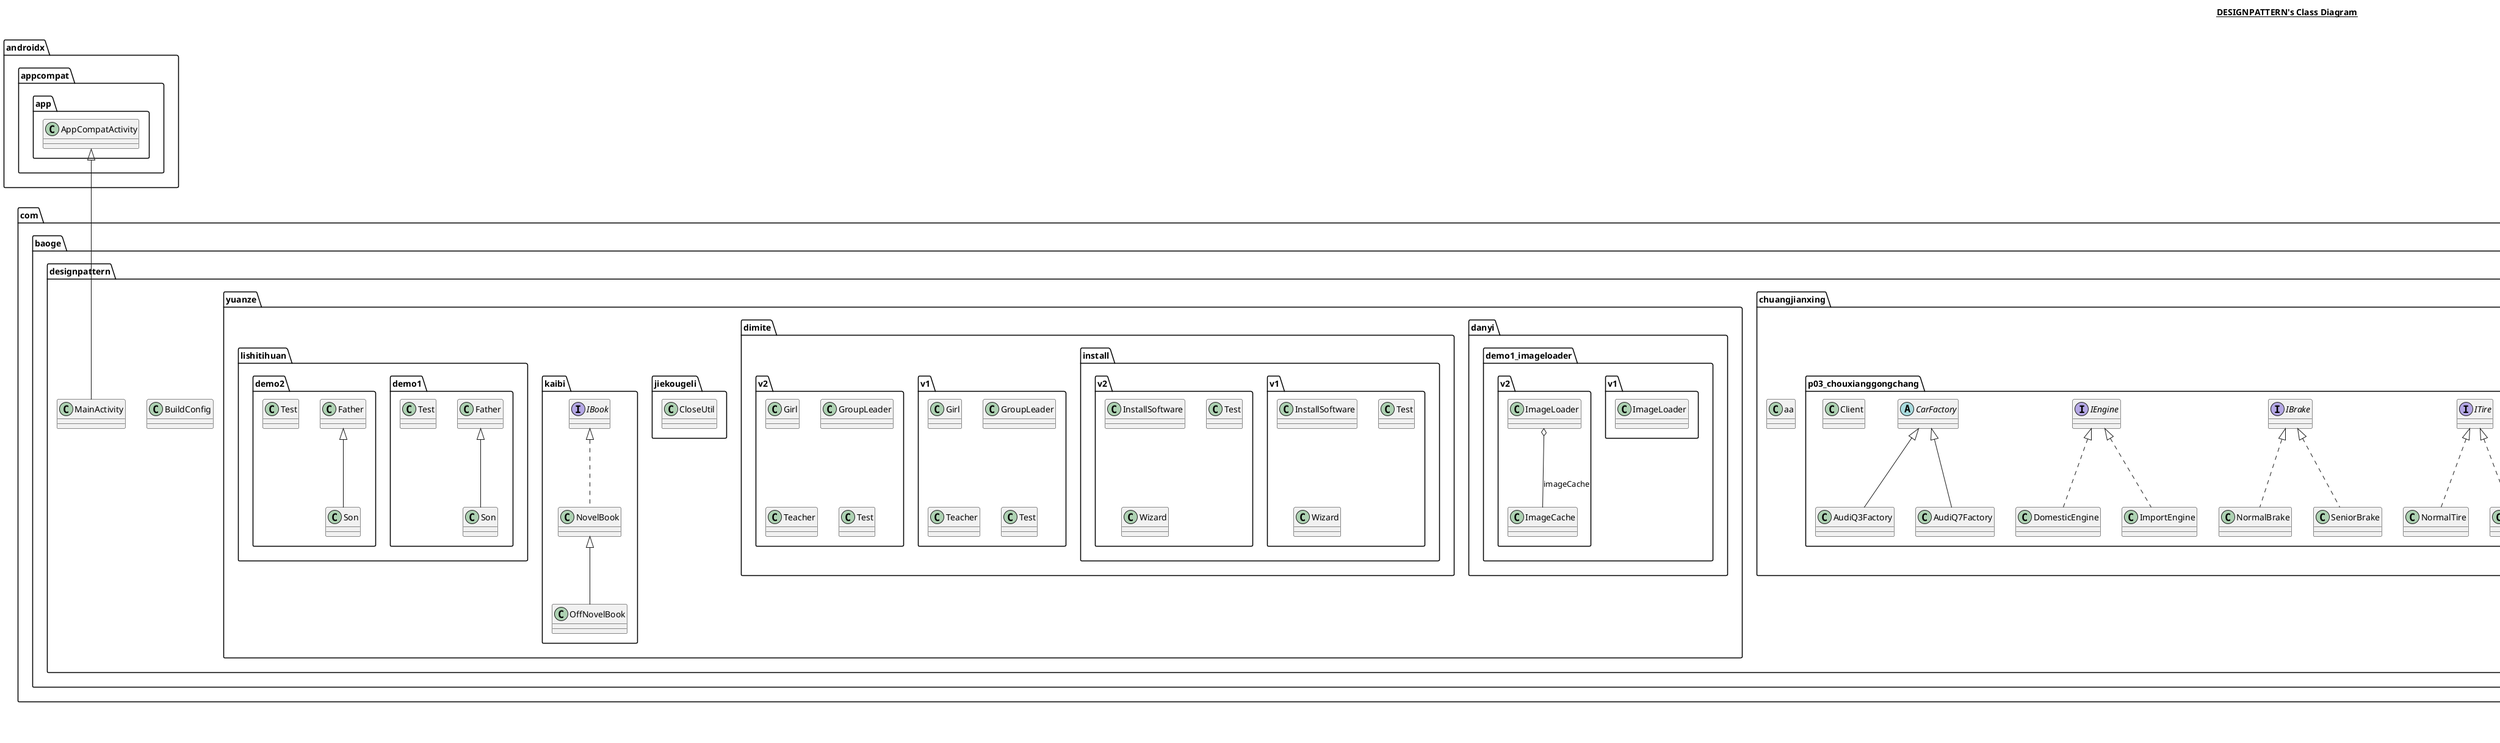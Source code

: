 @startuml

title __DESIGNPATTERN's Class Diagram__\n

  namespace com.baoge.designpattern {
    class com.baoge.designpattern.BuildConfig {
    }
  }
  

  namespace com.baoge.designpattern {
    class com.baoge.designpattern.MainActivity {
    }
  }
  

  namespace com.baoge.designpattern {
    namespace chuangjianxing {
      class com.baoge.designpattern.chuangjianxing.aa {
      }
    }
  }
  

  namespace com.baoge.designpattern {
    namespace chuangjianxing {
      namespace danli.dcl.v1 {
        class com.baoge.designpattern.chuangjianxing.danli.dcl.v1.Sigleton {
        }
      }
    }
  }
  

  namespace com.baoge.designpattern {
    namespace chuangjianxing {
      namespace danli.dcl.v2 {
        class com.baoge.designpattern.chuangjianxing.danli.dcl.v2.Sigleton {
        }
      }
    }
  }
  

  namespace com.baoge.designpattern {
    namespace chuangjianxing {
      namespace danli.ehan {
        class com.baoge.designpattern.chuangjianxing.danli.ehan.Sigleton {
        }
      }
    }
  }
  

  namespace com.baoge.designpattern {
    namespace chuangjianxing {
      namespace danli.jingtaineibulei {
        class com.baoge.designpattern.chuangjianxing.danli.jingtaineibulei.Sigleton {
        }
      }
    }
  }
  

  namespace com.baoge.designpattern {
    namespace chuangjianxing {
      namespace danli.lanhan.v1 {
        class com.baoge.designpattern.chuangjianxing.danli.lanhan.v1.Sigleton {
        }
      }
    }
  }
  

  namespace com.baoge.designpattern {
    namespace chuangjianxing {
      namespace danli.lanhan.v2 {
        class com.baoge.designpattern.chuangjianxing.danli.lanhan.v2.Sigleton {
        }
      }
    }
  }
  

  namespace com.baoge.designpattern {
    namespace chuangjianxing {
      namespace danli.meiju {
        class com.baoge.designpattern.chuangjianxing.danli.meiju.Client {
        }
      }
    }
  }
  

  namespace com.baoge.designpattern {
    namespace chuangjianxing {
      namespace danli.meiju {
        enum SingletonEnum {
        }
      }
    }
  }
  

  namespace com.baoge.designpattern {
    namespace chuangjianxing {
      namespace danli.v1 {
        class com.baoge.designpattern.chuangjianxing.danli.v1.Client {
        }
      }
    }
  }
  

  namespace com.baoge.designpattern {
    namespace chuangjianxing {
      namespace danli.v1 {
        class com.baoge.designpattern.chuangjianxing.danli.v1.Sigleton {
        }
      }
    }
  }
  

  namespace com.baoge.designpattern {
    namespace chuangjianxing {
      namespace p02_gongchang.v1 {
        abstract class com.baoge.designpattern.chuangjianxing.p02_gongchang.v1.AbsHumanFactory {
        }
      }
    }
  }
  

  namespace com.baoge.designpattern {
    namespace chuangjianxing {
      namespace p02_gongchang.v1 {
        class com.baoge.designpattern.chuangjianxing.p02_gongchang.v1.Client {
        }
      }
    }
  }
  

  namespace com.baoge.designpattern {
    namespace chuangjianxing {
      namespace p02_gongchang.v1 {
        interface com.baoge.designpattern.chuangjianxing.p02_gongchang.v1.Human {
        }
      }
    }
  }
  

  namespace com.baoge.designpattern {
    namespace chuangjianxing {
      namespace p02_gongchang.v1 {
        class com.baoge.designpattern.chuangjianxing.p02_gongchang.v1.HumanFactory {
        }
      }
    }
  }
  

  namespace com.baoge.designpattern {
    namespace chuangjianxing {
      namespace p02_gongchang.v1 {
        class com.baoge.designpattern.chuangjianxing.p02_gongchang.v1.WhiteHuman {
        }
      }
    }
  }
  

  namespace com.baoge.designpattern {
    namespace chuangjianxing {
      namespace p02_gongchang.v1 {
        class com.baoge.designpattern.chuangjianxing.p02_gongchang.v1.YellowHuman {
        }
      }
    }
  }
  

  namespace com.baoge.designpattern {
    namespace chuangjianxing {
      namespace p02_gongchang.v2_duogegongchang {
        abstract class com.baoge.designpattern.chuangjianxing.p02_gongchang.v2_duogegongchang.AbsHumanFactory {
        }
      }
    }
  }
  

  namespace com.baoge.designpattern {
    namespace chuangjianxing {
      namespace p02_gongchang.v2_duogegongchang {
        class com.baoge.designpattern.chuangjianxing.p02_gongchang.v2_duogegongchang.Client {
        }
      }
    }
  }
  

  namespace com.baoge.designpattern {
    namespace chuangjianxing {
      namespace p02_gongchang.v2_duogegongchang {
        interface com.baoge.designpattern.chuangjianxing.p02_gongchang.v2_duogegongchang.Human {
        }
      }
    }
  }
  

  namespace com.baoge.designpattern {
    namespace chuangjianxing {
      namespace p02_gongchang.v2_duogegongchang {
        class com.baoge.designpattern.chuangjianxing.p02_gongchang.v2_duogegongchang.WhiteHuman {
        }
      }
    }
  }
  

  namespace com.baoge.designpattern {
    namespace chuangjianxing {
      namespace p02_gongchang.v2_duogegongchang {
        class com.baoge.designpattern.chuangjianxing.p02_gongchang.v2_duogegongchang.WhiteHumanFactory {
        }
      }
    }
  }
  

  namespace com.baoge.designpattern {
    namespace chuangjianxing {
      namespace p02_gongchang.v2_duogegongchang {
        class com.baoge.designpattern.chuangjianxing.p02_gongchang.v2_duogegongchang.YellowHuman {
        }
      }
    }
  }
  

  namespace com.baoge.designpattern {
    namespace chuangjianxing {
      namespace p02_gongchang.v2_duogegongchang {
        class com.baoge.designpattern.chuangjianxing.p02_gongchang.v2_duogegongchang.YellowHumanFactory {
        }
      }
    }
  }
  

  namespace com.baoge.designpattern {
    namespace chuangjianxing {
      namespace p02_gongchang.v2_jdgc {
        class com.baoge.designpattern.chuangjianxing.p02_gongchang.v2_jdgc.Client {
        }
      }
    }
  }
  

  namespace com.baoge.designpattern {
    namespace chuangjianxing {
      namespace p02_gongchang.v2_jdgc {
        interface com.baoge.designpattern.chuangjianxing.p02_gongchang.v2_jdgc.Human {
        }
      }
    }
  }
  

  namespace com.baoge.designpattern {
    namespace chuangjianxing {
      namespace p02_gongchang.v2_jdgc {
        class com.baoge.designpattern.chuangjianxing.p02_gongchang.v2_jdgc.HumanFactory {
        }
      }
    }
  }
  

  namespace com.baoge.designpattern {
    namespace chuangjianxing {
      namespace p02_gongchang.v2_jdgc {
        class com.baoge.designpattern.chuangjianxing.p02_gongchang.v2_jdgc.WhiteHuman {
        }
      }
    }
  }
  

  namespace com.baoge.designpattern {
    namespace chuangjianxing {
      namespace p02_gongchang.v2_jdgc {
        class com.baoge.designpattern.chuangjianxing.p02_gongchang.v2_jdgc.YellowHuman {
        }
      }
    }
  }
  

  namespace com.baoge.designpattern {
    namespace chuangjianxing {
      namespace p03_chouxianggongchang {
        class com.baoge.designpattern.chuangjianxing.p03_chouxianggongchang.AudiQ3Factory {
        }
      }
    }
  }
  

  namespace com.baoge.designpattern {
    namespace chuangjianxing {
      namespace p03_chouxianggongchang {
        class com.baoge.designpattern.chuangjianxing.p03_chouxianggongchang.AudiQ7Factory {
        }
      }
    }
  }
  

  namespace com.baoge.designpattern {
    namespace chuangjianxing {
      namespace p03_chouxianggongchang {
        abstract class com.baoge.designpattern.chuangjianxing.p03_chouxianggongchang.CarFactory {
        }
      }
    }
  }
  

  namespace com.baoge.designpattern {
    namespace chuangjianxing {
      namespace p03_chouxianggongchang {
        class com.baoge.designpattern.chuangjianxing.p03_chouxianggongchang.Client {
        }
      }
    }
  }
  

  namespace com.baoge.designpattern {
    namespace chuangjianxing {
      namespace p03_chouxianggongchang {
        class com.baoge.designpattern.chuangjianxing.p03_chouxianggongchang.DomesticEngine {
        }
      }
    }
  }
  

  namespace com.baoge.designpattern {
    namespace chuangjianxing {
      namespace p03_chouxianggongchang {
        interface com.baoge.designpattern.chuangjianxing.p03_chouxianggongchang.IBrake {
        }
      }
    }
  }
  

  namespace com.baoge.designpattern {
    namespace chuangjianxing {
      namespace p03_chouxianggongchang {
        interface com.baoge.designpattern.chuangjianxing.p03_chouxianggongchang.IEngine {
        }
      }
    }
  }
  

  namespace com.baoge.designpattern {
    namespace chuangjianxing {
      namespace p03_chouxianggongchang {
        interface com.baoge.designpattern.chuangjianxing.p03_chouxianggongchang.ITire {
        }
      }
    }
  }
  

  namespace com.baoge.designpattern {
    namespace chuangjianxing {
      namespace p03_chouxianggongchang {
        class com.baoge.designpattern.chuangjianxing.p03_chouxianggongchang.ImportEngine {
        }
      }
    }
  }
  

  namespace com.baoge.designpattern {
    namespace chuangjianxing {
      namespace p03_chouxianggongchang {
        class com.baoge.designpattern.chuangjianxing.p03_chouxianggongchang.NormalBrake {
        }
      }
    }
  }
  

  namespace com.baoge.designpattern {
    namespace chuangjianxing {
      namespace p03_chouxianggongchang {
        class com.baoge.designpattern.chuangjianxing.p03_chouxianggongchang.NormalTire {
        }
      }
    }
  }
  

  namespace com.baoge.designpattern {
    namespace chuangjianxing {
      namespace p03_chouxianggongchang {
        class com.baoge.designpattern.chuangjianxing.p03_chouxianggongchang.SeniorBrake {
        }
      }
    }
  }
  

  namespace com.baoge.designpattern {
    namespace chuangjianxing {
      namespace p03_chouxianggongchang {
        class com.baoge.designpattern.chuangjianxing.p03_chouxianggongchang.SuvTire {
        }
      }
    }
  }
  

  namespace com.baoge.designpattern {
    namespace yuanze.danyi.demo1_imageloader.v1 {
      class com.baoge.designpattern.yuanze.danyi.demo1_imageloader.v1.ImageLoader {
      }
    }
  }
  

  namespace com.baoge.designpattern {
    namespace yuanze.danyi.demo1_imageloader.v2 {
      class com.baoge.designpattern.yuanze.danyi.demo1_imageloader.v2.ImageCache {
      }
    }
  }
  

  namespace com.baoge.designpattern {
    namespace yuanze.danyi.demo1_imageloader.v2 {
      class com.baoge.designpattern.yuanze.danyi.demo1_imageloader.v2.ImageLoader {
      }
    }
  }
  

  namespace com.baoge.designpattern {
    namespace yuanze.dimite.install.v1 {
      class com.baoge.designpattern.yuanze.dimite.install.v1.InstallSoftware {
      }
    }
  }
  

  namespace com.baoge.designpattern {
    namespace yuanze.dimite.install.v1 {
      class com.baoge.designpattern.yuanze.dimite.install.v1.Test {
      }
    }
  }
  

  namespace com.baoge.designpattern {
    namespace yuanze.dimite.install.v1 {
      class com.baoge.designpattern.yuanze.dimite.install.v1.Wizard {
      }
    }
  }
  

  namespace com.baoge.designpattern {
    namespace yuanze.dimite.install.v2 {
      class com.baoge.designpattern.yuanze.dimite.install.v2.InstallSoftware {
      }
    }
  }
  

  namespace com.baoge.designpattern {
    namespace yuanze.dimite.install.v2 {
      class com.baoge.designpattern.yuanze.dimite.install.v2.Test {
      }
    }
  }
  

  namespace com.baoge.designpattern {
    namespace yuanze.dimite.install.v2 {
      class com.baoge.designpattern.yuanze.dimite.install.v2.Wizard {
      }
    }
  }
  

  namespace com.baoge.designpattern {
    namespace yuanze.dimite.v1 {
      class com.baoge.designpattern.yuanze.dimite.v1.Girl {
      }
    }
  }
  

  namespace com.baoge.designpattern {
    namespace yuanze.dimite.v1 {
      class com.baoge.designpattern.yuanze.dimite.v1.GroupLeader {
      }
    }
  }
  

  namespace com.baoge.designpattern {
    namespace yuanze.dimite.v1 {
      class com.baoge.designpattern.yuanze.dimite.v1.Teacher {
      }
    }
  }
  

  namespace com.baoge.designpattern {
    namespace yuanze.dimite.v1 {
      class com.baoge.designpattern.yuanze.dimite.v1.Test {
      }
    }
  }
  

  namespace com.baoge.designpattern {
    namespace yuanze.dimite.v2 {
      class com.baoge.designpattern.yuanze.dimite.v2.Girl {
      }
    }
  }
  

  namespace com.baoge.designpattern {
    namespace yuanze.dimite.v2 {
      class com.baoge.designpattern.yuanze.dimite.v2.GroupLeader {
      }
    }
  }
  

  namespace com.baoge.designpattern {
    namespace yuanze.dimite.v2 {
      class com.baoge.designpattern.yuanze.dimite.v2.Teacher {
      }
    }
  }
  

  namespace com.baoge.designpattern {
    namespace yuanze.dimite.v2 {
      class com.baoge.designpattern.yuanze.dimite.v2.Test {
      }
    }
  }
  

  namespace com.baoge.designpattern {
    namespace yuanze.jiekougeli {
      class com.baoge.designpattern.yuanze.jiekougeli.CloseUtil {
      }
    }
  }
  

  namespace com.baoge.designpattern {
    namespace yuanze.kaibi {
      interface com.baoge.designpattern.yuanze.kaibi.IBook {
      }
    }
  }
  

  namespace com.baoge.designpattern {
    namespace yuanze.kaibi {
      class com.baoge.designpattern.yuanze.kaibi.NovelBook {
      }
    }
  }
  

  namespace com.baoge.designpattern {
    namespace yuanze.kaibi {
      class com.baoge.designpattern.yuanze.kaibi.OffNovelBook {
      }
    }
  }
  

  namespace com.baoge.designpattern {
    namespace yuanze.lishitihuan.demo1 {
      class com.baoge.designpattern.yuanze.lishitihuan.demo1.Father {
      }
    }
  }
  

  namespace com.baoge.designpattern {
    namespace yuanze.lishitihuan.demo1 {
      class com.baoge.designpattern.yuanze.lishitihuan.demo1.Son {
      }
    }
  }
  

  namespace com.baoge.designpattern {
    namespace yuanze.lishitihuan.demo1 {
      class com.baoge.designpattern.yuanze.lishitihuan.demo1.Test {
      }
    }
  }
  

  namespace com.baoge.designpattern {
    namespace yuanze.lishitihuan.demo2 {
      class com.baoge.designpattern.yuanze.lishitihuan.demo2.Father {
      }
    }
  }
  

  namespace com.baoge.designpattern {
    namespace yuanze.lishitihuan.demo2 {
      class com.baoge.designpattern.yuanze.lishitihuan.demo2.Son {
      }
    }
  }
  

  namespace com.baoge.designpattern {
    namespace yuanze.lishitihuan.demo2 {
      class com.baoge.designpattern.yuanze.lishitihuan.demo2.Test {
      }
    }
  }
  

  com.baoge.designpattern.MainActivity -up-|> androidx.appcompat.app.AppCompatActivity
  com.baoge.designpattern.chuangjianxing.p02_gongchang.v1.HumanFactory -up-|> com.baoge.designpattern.chuangjianxing.p02_gongchang.v1.AbsHumanFactory
  com.baoge.designpattern.chuangjianxing.p02_gongchang.v1.WhiteHuman .up.|> com.baoge.designpattern.chuangjianxing.p02_gongchang.v1.Human
  com.baoge.designpattern.chuangjianxing.p02_gongchang.v1.YellowHuman .up.|> com.baoge.designpattern.chuangjianxing.p02_gongchang.v1.Human
  com.baoge.designpattern.chuangjianxing.p02_gongchang.v2_duogegongchang.WhiteHuman .up.|> com.baoge.designpattern.chuangjianxing.p02_gongchang.v2_duogegongchang.Human
  com.baoge.designpattern.chuangjianxing.p02_gongchang.v2_duogegongchang.WhiteHumanFactory -up-|> com.baoge.designpattern.chuangjianxing.p02_gongchang.v2_duogegongchang.AbsHumanFactory
  com.baoge.designpattern.chuangjianxing.p02_gongchang.v2_duogegongchang.YellowHuman .up.|> com.baoge.designpattern.chuangjianxing.p02_gongchang.v2_duogegongchang.Human
  com.baoge.designpattern.chuangjianxing.p02_gongchang.v2_duogegongchang.YellowHumanFactory -up-|> com.baoge.designpattern.chuangjianxing.p02_gongchang.v2_duogegongchang.AbsHumanFactory
  com.baoge.designpattern.chuangjianxing.p02_gongchang.v2_jdgc.WhiteHuman .up.|> com.baoge.designpattern.chuangjianxing.p02_gongchang.v2_jdgc.Human
  com.baoge.designpattern.chuangjianxing.p02_gongchang.v2_jdgc.YellowHuman .up.|> com.baoge.designpattern.chuangjianxing.p02_gongchang.v2_jdgc.Human
  com.baoge.designpattern.chuangjianxing.p03_chouxianggongchang.AudiQ3Factory -up-|> com.baoge.designpattern.chuangjianxing.p03_chouxianggongchang.CarFactory
  com.baoge.designpattern.chuangjianxing.p03_chouxianggongchang.AudiQ7Factory -up-|> com.baoge.designpattern.chuangjianxing.p03_chouxianggongchang.CarFactory
  com.baoge.designpattern.chuangjianxing.p03_chouxianggongchang.DomesticEngine .up.|> com.baoge.designpattern.chuangjianxing.p03_chouxianggongchang.IEngine
  com.baoge.designpattern.chuangjianxing.p03_chouxianggongchang.ImportEngine .up.|> com.baoge.designpattern.chuangjianxing.p03_chouxianggongchang.IEngine
  com.baoge.designpattern.chuangjianxing.p03_chouxianggongchang.NormalBrake .up.|> com.baoge.designpattern.chuangjianxing.p03_chouxianggongchang.IBrake
  com.baoge.designpattern.chuangjianxing.p03_chouxianggongchang.NormalTire .up.|> com.baoge.designpattern.chuangjianxing.p03_chouxianggongchang.ITire
  com.baoge.designpattern.chuangjianxing.p03_chouxianggongchang.SeniorBrake .up.|> com.baoge.designpattern.chuangjianxing.p03_chouxianggongchang.IBrake
  com.baoge.designpattern.chuangjianxing.p03_chouxianggongchang.SuvTire .up.|> com.baoge.designpattern.chuangjianxing.p03_chouxianggongchang.ITire
  com.baoge.designpattern.yuanze.danyi.demo1_imageloader.v2.ImageLoader o-- com.baoge.designpattern.yuanze.danyi.demo1_imageloader.v2.ImageCache : imageCache
  com.baoge.designpattern.yuanze.kaibi.NovelBook .up.|> com.baoge.designpattern.yuanze.kaibi.IBook
  com.baoge.designpattern.yuanze.kaibi.OffNovelBook -up-|> com.baoge.designpattern.yuanze.kaibi.NovelBook
  com.baoge.designpattern.yuanze.lishitihuan.demo1.Son -up-|> com.baoge.designpattern.yuanze.lishitihuan.demo1.Father
  com.baoge.designpattern.yuanze.lishitihuan.demo2.Son -up-|> com.baoge.designpattern.yuanze.lishitihuan.demo2.Father


right footer


PlantUML diagram generated by SketchIt! (https://bitbucket.org/pmesmeur/sketch.it)
For more information about this tool, please contact philippe.mesmeur@gmail.com
endfooter

@enduml
